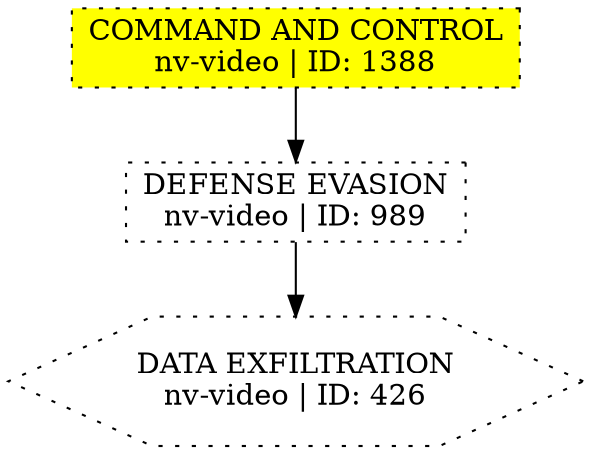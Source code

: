digraph "" {
	"DEFENSE EVASION
nv-video | ID: 989"	[shape=box,
		style=dotted,
		tooltip="\"ET P2P TOR 1.0 Outbound Circuit Traffic\""];
	"DATA EXFILTRATION
nv-video | ID: 426"	[fillcolor=salmon,
		shape=hexagon,
		style=dotted,
		tooltip="\"ET TROJAN ATTACKER IRCBot - PRIVMSG Response - Directory Listing
ET TROJAN ATTACKER IRCBot - PRIVMSG Response - Directory Listing *\
nix
ET TROJAN ATTACKER IRCBot - The command completed successfully - PRIVMSG Response
ET TROJAN ATTACKER IRCBot - PRIVMSG Response \
- net command output
ET TROJAN ATTACKER IRCBot - PRIVMSG Response - ipconfig command output\""];
	"DEFENSE EVASION
nv-video | ID: 989" -> "DATA EXFILTRATION
nv-video | ID: 426"	[key=0,
		data="{'color': 'purple', 'fontcolor': '\"purple\"', 'label': '\"start_next: 04/11/17, 21:36:02\ngap: 0sec\nend_prev: 04/11/17, 21:36:02\"'}"];
	"COMMAND AND CONTROL
nv-video | ID: 1388"	[fillcolor=yellow,
		shape=box,
		style="dotted,filled",
		tooltip="\"ET TROJAN Windows nbtstat -r Microsoft Windows DOS prompt command exit OUTBOUND
ET TROJAN Windows driverquery -si Microsoft Windows \
DOS prompt command exit OUTBOUND
ET TROJAN Windows dir Microsoft Windows DOS prompt command exit OUTBOUND
ET TROJAN Windows WMIC \
SERVER get Microsoft Windows DOS prompt command exit OUTBOUND
ET TROJAN Windows nbtstat -n Microsoft Windows DOS prompt command \
exit OUTBOUND
ET TROJAN Windows WMIC SERVICE get Microsoft Windows DOS prompt command exit OUTBOUND
ET TROJAN Windows quser Microsoft \
Windows DOS prompt command exit OUTBOUND
ET TROJAN Windows qwinsta Microsoft Windows DOS prompt command exit OUTBOUND
ET TROJAN \
Windows nbtstat -a Microsoft Windows DOS prompt command exit OUTBOUND
ET TROJAN Windows WMIC NIC get Microsoft Windows DOS prompt \
command exit OUTBOUND
ET TROJAN Windows WMIC STARTUP get Microsoft Windows DOS prompt command exit OUTBOUND
ET TROJAN Windows WMIC \
SHARE get Microsoft Windows DOS prompt command exit OUTBOUND
ET TROJAN Windows WMIC OS get Microsoft Windows DOS prompt command \
exit OUTBOUND
ET TROJAN Windows driverquery -v Microsoft Windows DOS prompt command exit OUTBOUND
ET TROJAN Windows nbtstat -s Microsoft \
Windows DOS prompt command exit OUTBOUND
ET TROJAN Windows gpresult Microsoft Windows DOS prompt command exit OUTBOUND
ET TROJAN \
Windows WMIC NETLOGIN get Microsoft Windows DOS prompt command exit OUTBOUND
ET TROJAN NgrBot IRC CnC Channel Join
ET MOBILE_MALWARE \
Android/Code4hk.A Checkin
ET TROJAN Windows WMIC COMPUTERSYSTEM get Microsoft Windows DOS prompt command exit OUTBOUND
ET TROJAN \
Windows WMIC PROCESS get Microsoft Windows DOS prompt command exit OUTBOUND\""];
	"COMMAND AND CONTROL
nv-video | ID: 1388" -> "DEFENSE EVASION
nv-video | ID: 989"	[key=0,
		data="{'color': 'purple', 'label': '<font color=\"purple\"> start_next: 04/11/17, 21:36:02<br/>gap: 0sec<br/>end_prev: 04/11/17, 21:36:02</\
font><br/><font color=\"purple\"><b>Attacker: 10.0.254.35</b></font>'}"];
}

